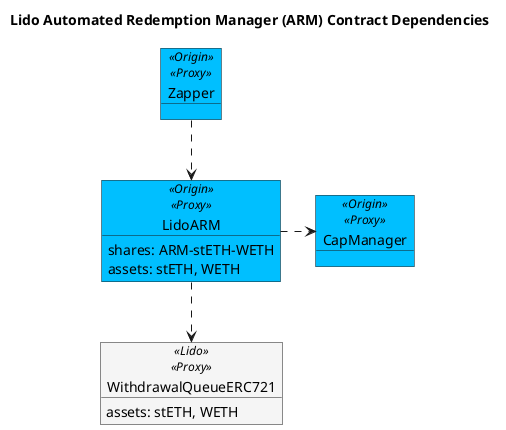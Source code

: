 @startuml

!$originColor = DeepSkyBlue
' !$originColor = WhiteSmoke
!$newColor = LightGreen
!$changedColor = Orange
!$thirdPartyColor = WhiteSmoke

' legend
' blue - Origin
' ' green - new
' ' orange - changed
' white - 3rd Party
' end legend

title "Lido Automated Redemption Manager (ARM) Contract Dependencies"


object "Zapper" as zap <<Origin>><<Proxy>> #$originColor {
}

object "LidoARM" as arm <<Origin>><<Proxy>> #$originColor {
    shares: ARM-stETH-WETH
    assets: stETH, WETH
}

object "CapManager" as capMan <<Origin>><<Proxy>> #$originColor {
}

object "WithdrawalQueueERC721" as lidoQ <<Lido>><<Proxy>> #$thirdPartyColor {
    assets: stETH, WETH
}

zap ..> arm
arm .> capMan
arm ..> lidoQ


@enduml
